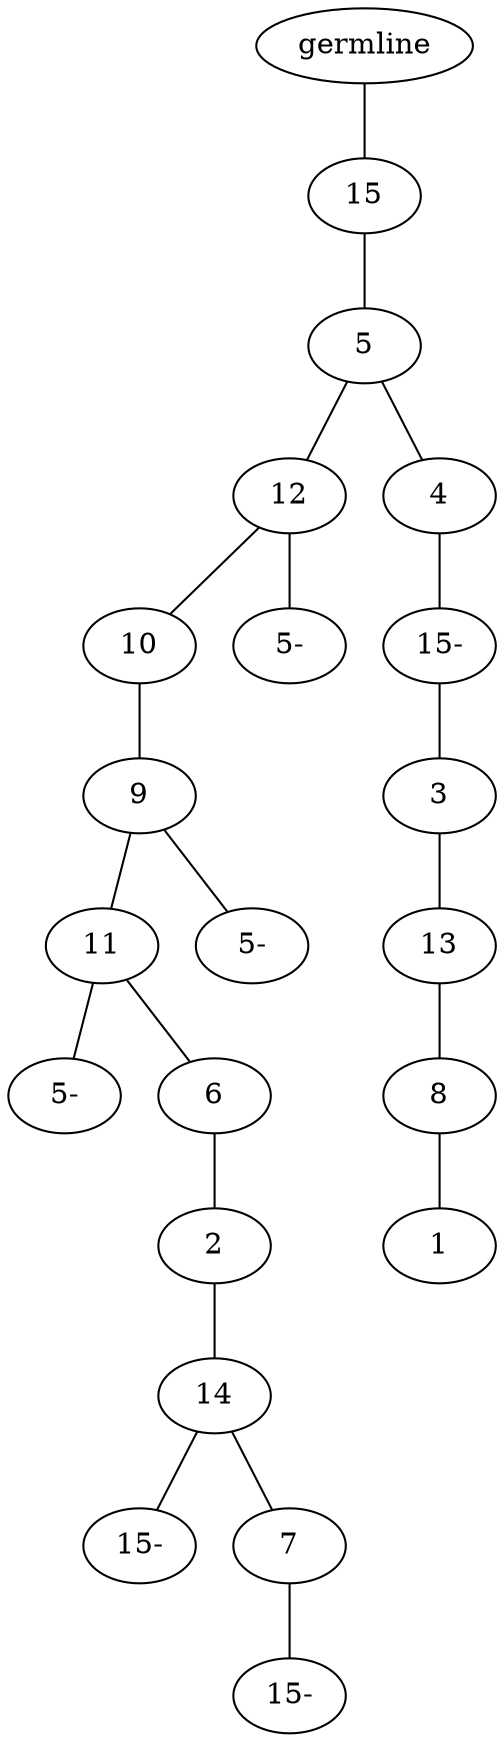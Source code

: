 graph tree {
    "140551201371616" [label="germline"];
    "140551201252352" [label="15"];
    "140551201253264" [label="5"];
    "140551201254656" [label="12"];
    "140551201255280" [label="10"];
    "140551201468480" [label="9"];
    "140551201468912" [label="11"];
    "140551201469296" [label="5-"];
    "140551201472464" [label="6"];
    "140551201460528" [label="2"];
    "140551201460864" [label="14"];
    "140551201461200" [label="15-"];
    "140551201460912" [label="7"];
    "140551201461296" [label="15-"];
    "140551201470112" [label="5-"];
    "140551201254224" [label="5-"];
    "140551201254608" [label="4"];
    "140551201469824" [label="15-"];
    "140551201470256" [label="3"];
    "140551201470016" [label="13"];
    "140551201470976" [label="8"];
    "140551201471264" [label="1"];
    "140551201371616" -- "140551201252352";
    "140551201252352" -- "140551201253264";
    "140551201253264" -- "140551201254656";
    "140551201253264" -- "140551201254608";
    "140551201254656" -- "140551201255280";
    "140551201254656" -- "140551201254224";
    "140551201255280" -- "140551201468480";
    "140551201468480" -- "140551201468912";
    "140551201468480" -- "140551201470112";
    "140551201468912" -- "140551201469296";
    "140551201468912" -- "140551201472464";
    "140551201472464" -- "140551201460528";
    "140551201460528" -- "140551201460864";
    "140551201460864" -- "140551201461200";
    "140551201460864" -- "140551201460912";
    "140551201460912" -- "140551201461296";
    "140551201254608" -- "140551201469824";
    "140551201469824" -- "140551201470256";
    "140551201470256" -- "140551201470016";
    "140551201470016" -- "140551201470976";
    "140551201470976" -- "140551201471264";
}
